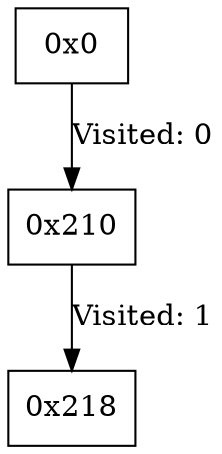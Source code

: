 digraph CFG {
    node [shape=box];
    "0x0" -> "0x210" [label="Visited: 0"];
    "0x210" -> "0x218" [label="Visited: 1"];
}
